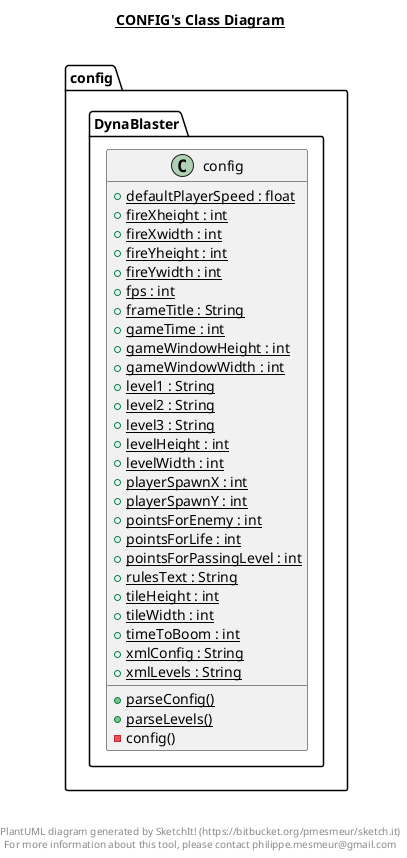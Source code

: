 @startuml

title __CONFIG's Class Diagram__\n

  namespace config {
    class DynaBlaster.config {
        {static} + defaultPlayerSpeed : float
        {static} + fireXheight : int
        {static} + fireXwidth : int
        {static} + fireYheight : int
        {static} + fireYwidth : int
        {static} + fps : int
        {static} + frameTitle : String
        {static} + gameTime : int
        {static} + gameWindowHeight : int
        {static} + gameWindowWidth : int
        {static} + level1 : String
        {static} + level2 : String
        {static} + level3 : String
        {static} + levelHeight : int
        {static} + levelWidth : int
        {static} + playerSpawnX : int
        {static} + playerSpawnY : int
        {static} + pointsForEnemy : int
        {static} + pointsForLife : int
        {static} + pointsForPassingLevel : int
        {static} + rulesText : String
        {static} + tileHeight : int
        {static} + tileWidth : int
        {static} + timeToBoom : int
        {static} + xmlConfig : String
        {static} + xmlLevels : String
        {static} + parseConfig()
        {static} + parseLevels()
        - config()
    }
  }
  



right footer


PlantUML diagram generated by SketchIt! (https://bitbucket.org/pmesmeur/sketch.it)
For more information about this tool, please contact philippe.mesmeur@gmail.com
endfooter

@enduml
